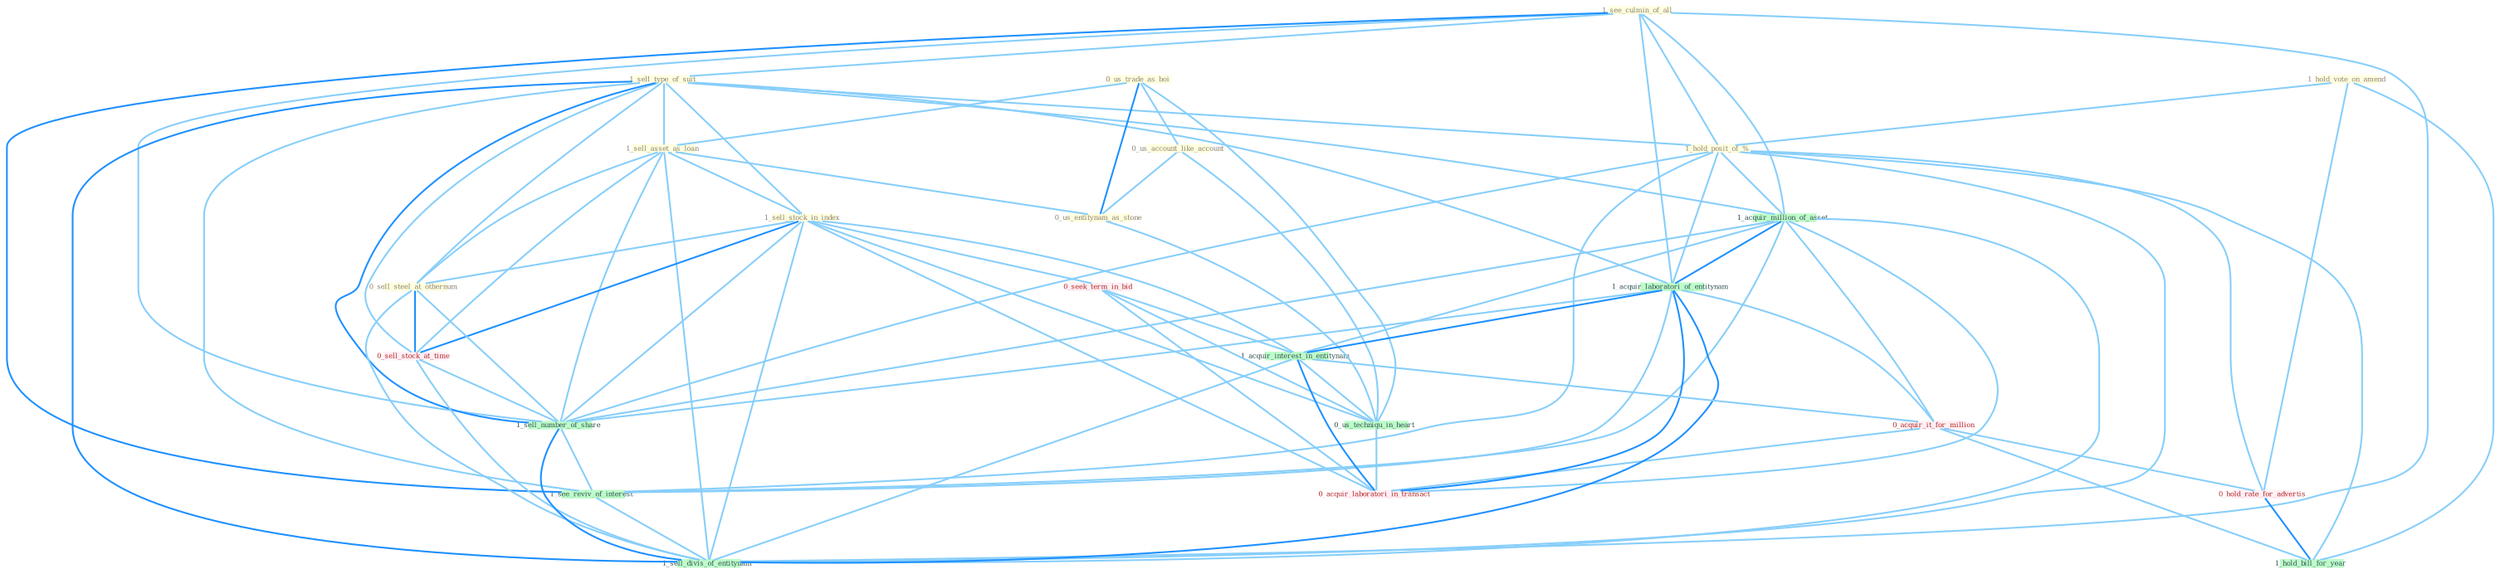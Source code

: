 Graph G{ 
    node
    [shape=polygon,style=filled,width=.5,height=.06,color="#BDFCC9",fixedsize=true,fontsize=4,
    fontcolor="#2f4f4f"];
    {node
    [color="#ffffe0", fontcolor="#8b7d6b"] "1_hold_vote_on_amend " "1_see_culmin_of_all " "1_sell_type_of_suit " "0_us_trade_as_boi " "1_sell_asset_as_loan " "1_hold_posit_of_% " "1_sell_stock_in_index " "0_sell_steel_at_othernum " "0_us_account_like_account " "0_us_entitynam_as_stone "}
{node [color="#fff0f5", fontcolor="#b22222"] "0_seek_term_in_bid " "0_acquir_it_for_million " "0_hold_rate_for_advertis " "0_acquir_laboratori_in_transact " "0_sell_stock_at_time "}
edge [color="#B0E2FF"];

	"1_hold_vote_on_amend " -- "1_hold_posit_of_% " [w="1", color="#87cefa" ];
	"1_hold_vote_on_amend " -- "0_hold_rate_for_advertis " [w="1", color="#87cefa" ];
	"1_hold_vote_on_amend " -- "1_hold_bill_for_year " [w="1", color="#87cefa" ];
	"1_see_culmin_of_all " -- "1_sell_type_of_suit " [w="1", color="#87cefa" ];
	"1_see_culmin_of_all " -- "1_hold_posit_of_% " [w="1", color="#87cefa" ];
	"1_see_culmin_of_all " -- "1_acquir_million_of_asset " [w="1", color="#87cefa" ];
	"1_see_culmin_of_all " -- "1_acquir_laboratori_of_entitynam " [w="1", color="#87cefa" ];
	"1_see_culmin_of_all " -- "1_sell_number_of_share " [w="1", color="#87cefa" ];
	"1_see_culmin_of_all " -- "1_see_reviv_of_interest " [w="2", color="#1e90ff" , len=0.8];
	"1_see_culmin_of_all " -- "1_sell_divis_of_entitynam " [w="1", color="#87cefa" ];
	"1_sell_type_of_suit " -- "1_sell_asset_as_loan " [w="1", color="#87cefa" ];
	"1_sell_type_of_suit " -- "1_hold_posit_of_% " [w="1", color="#87cefa" ];
	"1_sell_type_of_suit " -- "1_sell_stock_in_index " [w="1", color="#87cefa" ];
	"1_sell_type_of_suit " -- "0_sell_steel_at_othernum " [w="1", color="#87cefa" ];
	"1_sell_type_of_suit " -- "1_acquir_million_of_asset " [w="1", color="#87cefa" ];
	"1_sell_type_of_suit " -- "1_acquir_laboratori_of_entitynam " [w="1", color="#87cefa" ];
	"1_sell_type_of_suit " -- "0_sell_stock_at_time " [w="1", color="#87cefa" ];
	"1_sell_type_of_suit " -- "1_sell_number_of_share " [w="2", color="#1e90ff" , len=0.8];
	"1_sell_type_of_suit " -- "1_see_reviv_of_interest " [w="1", color="#87cefa" ];
	"1_sell_type_of_suit " -- "1_sell_divis_of_entitynam " [w="2", color="#1e90ff" , len=0.8];
	"0_us_trade_as_boi " -- "1_sell_asset_as_loan " [w="1", color="#87cefa" ];
	"0_us_trade_as_boi " -- "0_us_account_like_account " [w="1", color="#87cefa" ];
	"0_us_trade_as_boi " -- "0_us_entitynam_as_stone " [w="2", color="#1e90ff" , len=0.8];
	"0_us_trade_as_boi " -- "0_us_techniqu_in_heart " [w="1", color="#87cefa" ];
	"1_sell_asset_as_loan " -- "1_sell_stock_in_index " [w="1", color="#87cefa" ];
	"1_sell_asset_as_loan " -- "0_sell_steel_at_othernum " [w="1", color="#87cefa" ];
	"1_sell_asset_as_loan " -- "0_us_entitynam_as_stone " [w="1", color="#87cefa" ];
	"1_sell_asset_as_loan " -- "0_sell_stock_at_time " [w="1", color="#87cefa" ];
	"1_sell_asset_as_loan " -- "1_sell_number_of_share " [w="1", color="#87cefa" ];
	"1_sell_asset_as_loan " -- "1_sell_divis_of_entitynam " [w="1", color="#87cefa" ];
	"1_hold_posit_of_% " -- "1_acquir_million_of_asset " [w="1", color="#87cefa" ];
	"1_hold_posit_of_% " -- "1_acquir_laboratori_of_entitynam " [w="1", color="#87cefa" ];
	"1_hold_posit_of_% " -- "0_hold_rate_for_advertis " [w="1", color="#87cefa" ];
	"1_hold_posit_of_% " -- "1_sell_number_of_share " [w="1", color="#87cefa" ];
	"1_hold_posit_of_% " -- "1_see_reviv_of_interest " [w="1", color="#87cefa" ];
	"1_hold_posit_of_% " -- "1_hold_bill_for_year " [w="1", color="#87cefa" ];
	"1_hold_posit_of_% " -- "1_sell_divis_of_entitynam " [w="1", color="#87cefa" ];
	"1_sell_stock_in_index " -- "0_sell_steel_at_othernum " [w="1", color="#87cefa" ];
	"1_sell_stock_in_index " -- "0_seek_term_in_bid " [w="1", color="#87cefa" ];
	"1_sell_stock_in_index " -- "1_acquir_interest_in_entitynam " [w="1", color="#87cefa" ];
	"1_sell_stock_in_index " -- "0_us_techniqu_in_heart " [w="1", color="#87cefa" ];
	"1_sell_stock_in_index " -- "0_acquir_laboratori_in_transact " [w="1", color="#87cefa" ];
	"1_sell_stock_in_index " -- "0_sell_stock_at_time " [w="2", color="#1e90ff" , len=0.8];
	"1_sell_stock_in_index " -- "1_sell_number_of_share " [w="1", color="#87cefa" ];
	"1_sell_stock_in_index " -- "1_sell_divis_of_entitynam " [w="1", color="#87cefa" ];
	"0_sell_steel_at_othernum " -- "0_sell_stock_at_time " [w="2", color="#1e90ff" , len=0.8];
	"0_sell_steel_at_othernum " -- "1_sell_number_of_share " [w="1", color="#87cefa" ];
	"0_sell_steel_at_othernum " -- "1_sell_divis_of_entitynam " [w="1", color="#87cefa" ];
	"0_us_account_like_account " -- "0_us_entitynam_as_stone " [w="1", color="#87cefa" ];
	"0_us_account_like_account " -- "0_us_techniqu_in_heart " [w="1", color="#87cefa" ];
	"0_us_entitynam_as_stone " -- "0_us_techniqu_in_heart " [w="1", color="#87cefa" ];
	"1_acquir_million_of_asset " -- "1_acquir_laboratori_of_entitynam " [w="2", color="#1e90ff" , len=0.8];
	"1_acquir_million_of_asset " -- "1_acquir_interest_in_entitynam " [w="1", color="#87cefa" ];
	"1_acquir_million_of_asset " -- "0_acquir_it_for_million " [w="1", color="#87cefa" ];
	"1_acquir_million_of_asset " -- "0_acquir_laboratori_in_transact " [w="1", color="#87cefa" ];
	"1_acquir_million_of_asset " -- "1_sell_number_of_share " [w="1", color="#87cefa" ];
	"1_acquir_million_of_asset " -- "1_see_reviv_of_interest " [w="1", color="#87cefa" ];
	"1_acquir_million_of_asset " -- "1_sell_divis_of_entitynam " [w="1", color="#87cefa" ];
	"1_acquir_laboratori_of_entitynam " -- "1_acquir_interest_in_entitynam " [w="2", color="#1e90ff" , len=0.8];
	"1_acquir_laboratori_of_entitynam " -- "0_acquir_it_for_million " [w="1", color="#87cefa" ];
	"1_acquir_laboratori_of_entitynam " -- "0_acquir_laboratori_in_transact " [w="2", color="#1e90ff" , len=0.8];
	"1_acquir_laboratori_of_entitynam " -- "1_sell_number_of_share " [w="1", color="#87cefa" ];
	"1_acquir_laboratori_of_entitynam " -- "1_see_reviv_of_interest " [w="1", color="#87cefa" ];
	"1_acquir_laboratori_of_entitynam " -- "1_sell_divis_of_entitynam " [w="2", color="#1e90ff" , len=0.8];
	"0_seek_term_in_bid " -- "1_acquir_interest_in_entitynam " [w="1", color="#87cefa" ];
	"0_seek_term_in_bid " -- "0_us_techniqu_in_heart " [w="1", color="#87cefa" ];
	"0_seek_term_in_bid " -- "0_acquir_laboratori_in_transact " [w="1", color="#87cefa" ];
	"1_acquir_interest_in_entitynam " -- "0_us_techniqu_in_heart " [w="1", color="#87cefa" ];
	"1_acquir_interest_in_entitynam " -- "0_acquir_it_for_million " [w="1", color="#87cefa" ];
	"1_acquir_interest_in_entitynam " -- "0_acquir_laboratori_in_transact " [w="2", color="#1e90ff" , len=0.8];
	"1_acquir_interest_in_entitynam " -- "1_sell_divis_of_entitynam " [w="1", color="#87cefa" ];
	"0_us_techniqu_in_heart " -- "0_acquir_laboratori_in_transact " [w="1", color="#87cefa" ];
	"0_acquir_it_for_million " -- "0_hold_rate_for_advertis " [w="1", color="#87cefa" ];
	"0_acquir_it_for_million " -- "0_acquir_laboratori_in_transact " [w="1", color="#87cefa" ];
	"0_acquir_it_for_million " -- "1_hold_bill_for_year " [w="1", color="#87cefa" ];
	"0_hold_rate_for_advertis " -- "1_hold_bill_for_year " [w="2", color="#1e90ff" , len=0.8];
	"0_sell_stock_at_time " -- "1_sell_number_of_share " [w="1", color="#87cefa" ];
	"0_sell_stock_at_time " -- "1_sell_divis_of_entitynam " [w="1", color="#87cefa" ];
	"1_sell_number_of_share " -- "1_see_reviv_of_interest " [w="1", color="#87cefa" ];
	"1_sell_number_of_share " -- "1_sell_divis_of_entitynam " [w="2", color="#1e90ff" , len=0.8];
	"1_see_reviv_of_interest " -- "1_sell_divis_of_entitynam " [w="1", color="#87cefa" ];
}